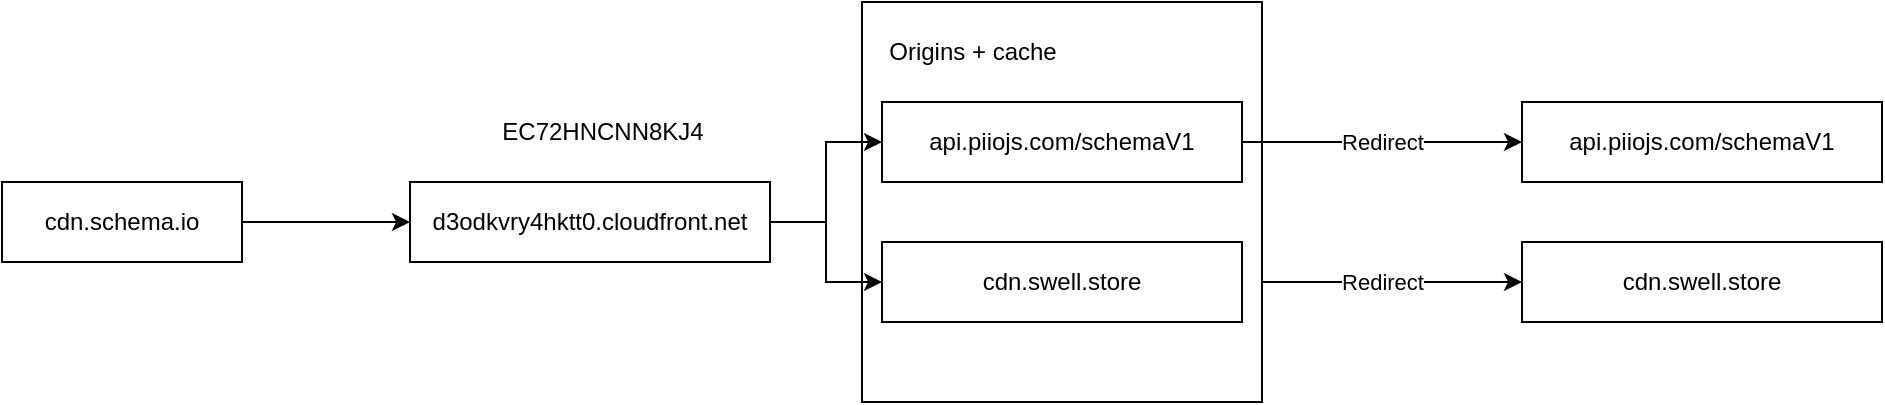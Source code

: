 <mxfile version="21.2.2" type="github">
  <diagram name="Page-1" id="UEIWCxtO40K_BxdGQvlH">
    <mxGraphModel dx="1175" dy="673" grid="1" gridSize="10" guides="1" tooltips="1" connect="1" arrows="1" fold="1" page="1" pageScale="1" pageWidth="827" pageHeight="1169" math="0" shadow="0">
      <root>
        <mxCell id="0" />
        <mxCell id="1" parent="0" />
        <mxCell id="DZLW-yPL1tfTycZtVKS5-10" style="edgeStyle=orthogonalEdgeStyle;rounded=0;orthogonalLoop=1;jettySize=auto;html=1;exitX=1;exitY=0.5;exitDx=0;exitDy=0;entryX=0;entryY=0.5;entryDx=0;entryDy=0;" edge="1" parent="1" source="DZLW-yPL1tfTycZtVKS5-3" target="DZLW-yPL1tfTycZtVKS5-5">
          <mxGeometry relative="1" as="geometry" />
        </mxCell>
        <mxCell id="DZLW-yPL1tfTycZtVKS5-3" value="cdn.schema.io" style="rounded=0;whiteSpace=wrap;html=1;" vertex="1" parent="1">
          <mxGeometry x="120" y="200" width="120" height="40" as="geometry" />
        </mxCell>
        <UserObject label="d3odkvry4hktt0.cloudfront.net" id="DZLW-yPL1tfTycZtVKS5-5">
          <mxCell style="rounded=0;whiteSpace=wrap;html=1;" vertex="1" parent="1">
            <mxGeometry x="324" y="200" width="180" height="40" as="geometry" />
          </mxCell>
        </UserObject>
        <mxCell id="DZLW-yPL1tfTycZtVKS5-17" value="Redirect" style="edgeStyle=orthogonalEdgeStyle;rounded=0;orthogonalLoop=1;jettySize=auto;html=1;exitX=1;exitY=0.5;exitDx=0;exitDy=0;entryX=0;entryY=0.5;entryDx=0;entryDy=0;" edge="1" parent="1" source="DZLW-yPL1tfTycZtVKS5-14" target="DZLW-yPL1tfTycZtVKS5-23">
          <mxGeometry relative="1" as="geometry">
            <mxPoint x="880" y="250" as="targetPoint" />
          </mxGeometry>
        </mxCell>
        <mxCell id="DZLW-yPL1tfTycZtVKS5-19" value="" style="whiteSpace=wrap;html=1;aspect=fixed;" vertex="1" parent="1">
          <mxGeometry x="550" y="110" width="200" height="200" as="geometry" />
        </mxCell>
        <mxCell id="DZLW-yPL1tfTycZtVKS5-26" value="Redirect" style="edgeStyle=orthogonalEdgeStyle;rounded=0;orthogonalLoop=1;jettySize=auto;html=1;entryX=0;entryY=0.5;entryDx=0;entryDy=0;" edge="1" parent="1" source="DZLW-yPL1tfTycZtVKS5-11" target="DZLW-yPL1tfTycZtVKS5-25">
          <mxGeometry relative="1" as="geometry" />
        </mxCell>
        <mxCell id="DZLW-yPL1tfTycZtVKS5-11" value="api.piiojs.com/schemaV1" style="whiteSpace=wrap;html=1;" vertex="1" parent="1">
          <mxGeometry x="560" y="160" width="180" height="40" as="geometry" />
        </mxCell>
        <mxCell id="DZLW-yPL1tfTycZtVKS5-14" value="cdn.swell.store" style="whiteSpace=wrap;html=1;" vertex="1" parent="1">
          <mxGeometry x="560" y="230" width="180" height="40" as="geometry" />
        </mxCell>
        <mxCell id="DZLW-yPL1tfTycZtVKS5-12" style="edgeStyle=orthogonalEdgeStyle;rounded=0;orthogonalLoop=1;jettySize=auto;html=1;entryX=0;entryY=0.5;entryDx=0;entryDy=0;" edge="1" parent="1" source="DZLW-yPL1tfTycZtVKS5-5" target="DZLW-yPL1tfTycZtVKS5-11">
          <mxGeometry relative="1" as="geometry" />
        </mxCell>
        <mxCell id="DZLW-yPL1tfTycZtVKS5-15" style="edgeStyle=orthogonalEdgeStyle;rounded=0;orthogonalLoop=1;jettySize=auto;html=1;exitX=1;exitY=0.5;exitDx=0;exitDy=0;entryX=0;entryY=0.5;entryDx=0;entryDy=0;" edge="1" parent="1" source="DZLW-yPL1tfTycZtVKS5-5" target="DZLW-yPL1tfTycZtVKS5-14">
          <mxGeometry relative="1" as="geometry" />
        </mxCell>
        <mxCell id="DZLW-yPL1tfTycZtVKS5-20" value="Origins + cache" style="text;html=1;align=center;verticalAlign=middle;resizable=0;points=[];autosize=1;strokeColor=none;fillColor=none;" vertex="1" parent="1">
          <mxGeometry x="550" y="120" width="110" height="30" as="geometry" />
        </mxCell>
        <mxCell id="DZLW-yPL1tfTycZtVKS5-21" value="EC72HNCNN8KJ4" style="text;html=1;align=center;verticalAlign=middle;resizable=0;points=[];autosize=1;strokeColor=none;fillColor=none;" vertex="1" parent="1">
          <mxGeometry x="360" y="160" width="120" height="30" as="geometry" />
        </mxCell>
        <mxCell id="DZLW-yPL1tfTycZtVKS5-23" value="cdn.swell.store" style="whiteSpace=wrap;html=1;" vertex="1" parent="1">
          <mxGeometry x="880" y="230" width="180" height="40" as="geometry" />
        </mxCell>
        <mxCell id="DZLW-yPL1tfTycZtVKS5-25" value="api.piiojs.com/schemaV1" style="whiteSpace=wrap;html=1;" vertex="1" parent="1">
          <mxGeometry x="880" y="160" width="180" height="40" as="geometry" />
        </mxCell>
      </root>
    </mxGraphModel>
  </diagram>
</mxfile>
